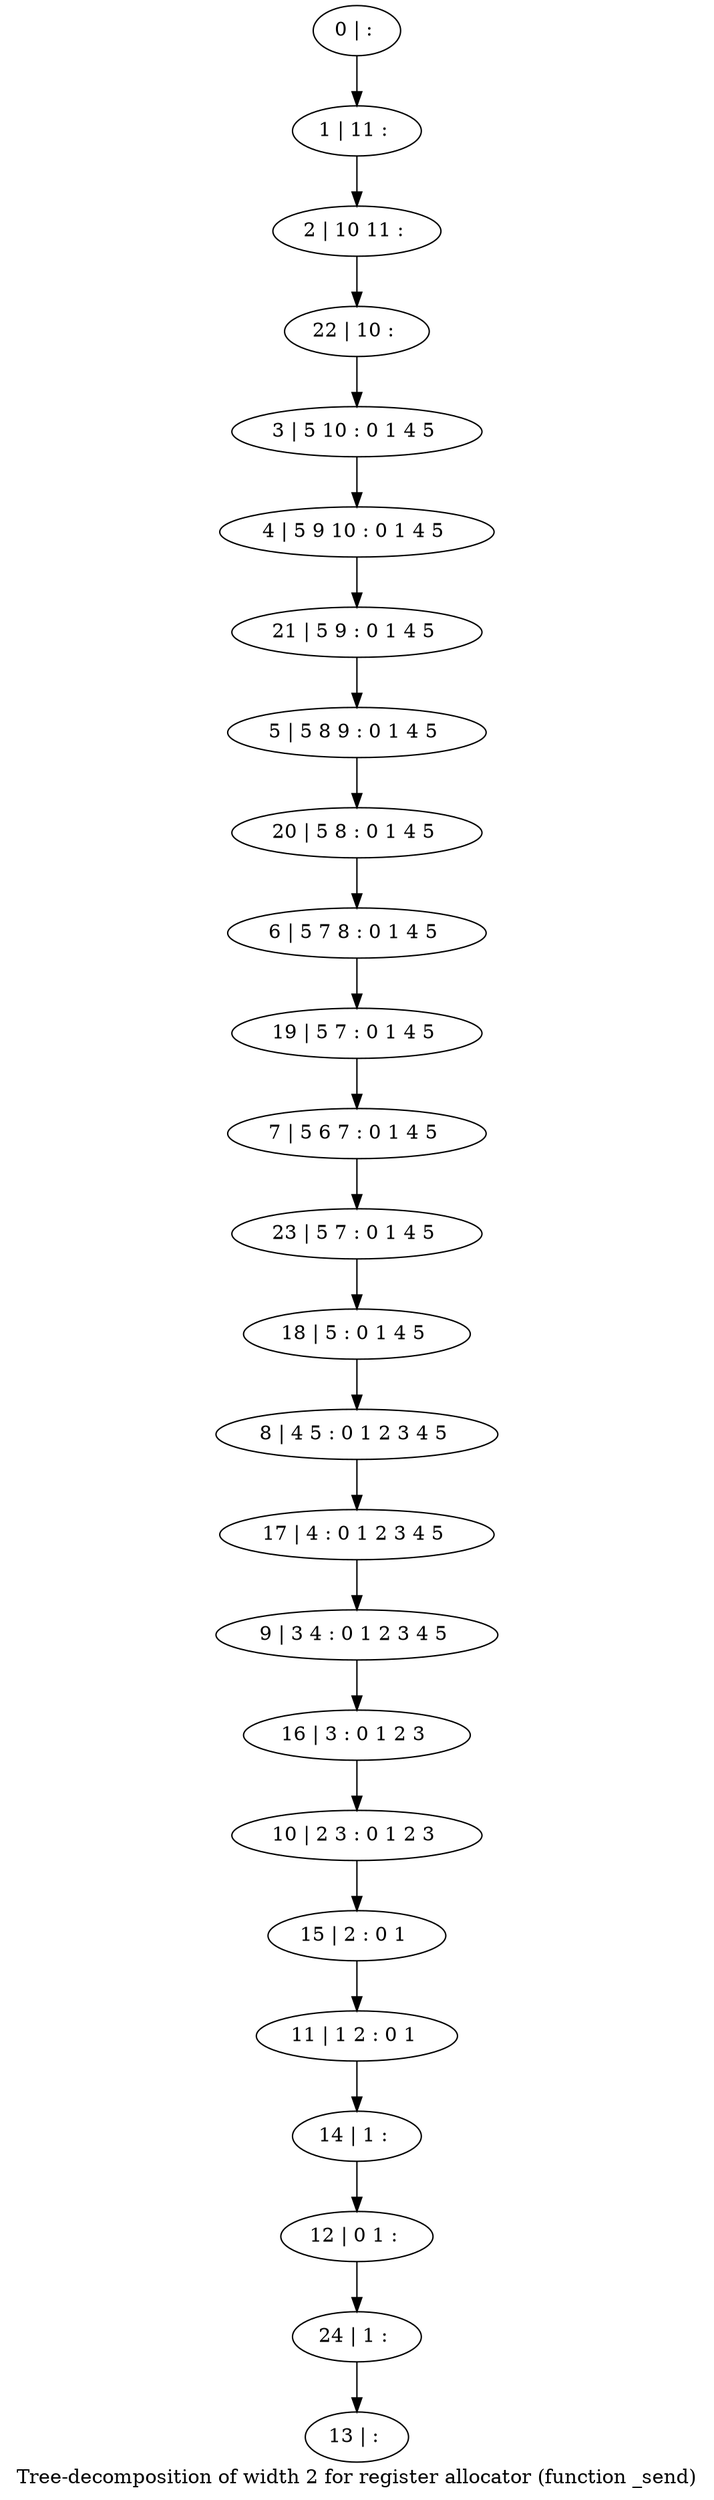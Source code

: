digraph G {
graph [label="Tree-decomposition of width 2 for register allocator (function _send)"]
0[label="0 | : "];
1[label="1 | 11 : "];
2[label="2 | 10 11 : "];
3[label="3 | 5 10 : 0 1 4 5 "];
4[label="4 | 5 9 10 : 0 1 4 5 "];
5[label="5 | 5 8 9 : 0 1 4 5 "];
6[label="6 | 5 7 8 : 0 1 4 5 "];
7[label="7 | 5 6 7 : 0 1 4 5 "];
8[label="8 | 4 5 : 0 1 2 3 4 5 "];
9[label="9 | 3 4 : 0 1 2 3 4 5 "];
10[label="10 | 2 3 : 0 1 2 3 "];
11[label="11 | 1 2 : 0 1 "];
12[label="12 | 0 1 : "];
13[label="13 | : "];
14[label="14 | 1 : "];
15[label="15 | 2 : 0 1 "];
16[label="16 | 3 : 0 1 2 3 "];
17[label="17 | 4 : 0 1 2 3 4 5 "];
18[label="18 | 5 : 0 1 4 5 "];
19[label="19 | 5 7 : 0 1 4 5 "];
20[label="20 | 5 8 : 0 1 4 5 "];
21[label="21 | 5 9 : 0 1 4 5 "];
22[label="22 | 10 : "];
23[label="23 | 5 7 : 0 1 4 5 "];
24[label="24 | 1 : "];
0->1 ;
1->2 ;
3->4 ;
14->12 ;
11->14 ;
15->11 ;
10->15 ;
16->10 ;
9->16 ;
17->9 ;
8->17 ;
18->8 ;
19->7 ;
6->19 ;
20->6 ;
5->20 ;
21->5 ;
4->21 ;
22->3 ;
2->22 ;
23->18 ;
7->23 ;
24->13 ;
12->24 ;
}

